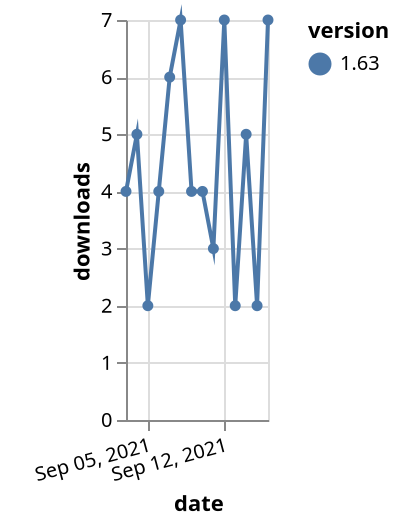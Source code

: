 {"$schema": "https://vega.github.io/schema/vega-lite/v5.json", "description": "A simple bar chart with embedded data.", "data": {"values": [{"date": "2021-09-03", "total": 3306, "delta": 4, "version": "1.63"}, {"date": "2021-09-04", "total": 3311, "delta": 5, "version": "1.63"}, {"date": "2021-09-05", "total": 3313, "delta": 2, "version": "1.63"}, {"date": "2021-09-06", "total": 3317, "delta": 4, "version": "1.63"}, {"date": "2021-09-07", "total": 3323, "delta": 6, "version": "1.63"}, {"date": "2021-09-08", "total": 3330, "delta": 7, "version": "1.63"}, {"date": "2021-09-09", "total": 3334, "delta": 4, "version": "1.63"}, {"date": "2021-09-10", "total": 3338, "delta": 4, "version": "1.63"}, {"date": "2021-09-11", "total": 3341, "delta": 3, "version": "1.63"}, {"date": "2021-09-12", "total": 3348, "delta": 7, "version": "1.63"}, {"date": "2021-09-13", "total": 3350, "delta": 2, "version": "1.63"}, {"date": "2021-09-14", "total": 3355, "delta": 5, "version": "1.63"}, {"date": "2021-09-15", "total": 3357, "delta": 2, "version": "1.63"}, {"date": "2021-09-16", "total": 3364, "delta": 7, "version": "1.63"}]}, "width": "container", "mark": {"type": "line", "point": {"filled": true}}, "encoding": {"x": {"field": "date", "type": "temporal", "timeUnit": "yearmonthdate", "title": "date", "axis": {"labelAngle": -15}}, "y": {"field": "delta", "type": "quantitative", "title": "downloads"}, "color": {"field": "version", "type": "nominal"}, "tooltip": {"field": "delta"}}}